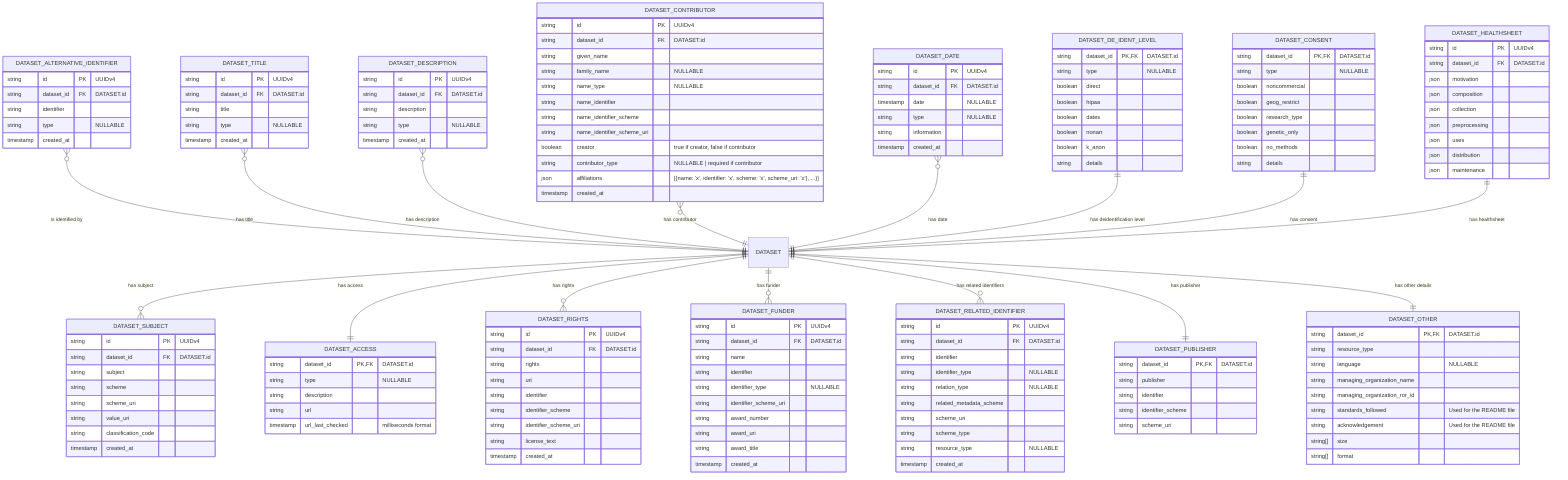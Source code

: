 erDiagram
      DATASET_ALTERNATIVE_IDENTIFIER {
        string id PK "UUIDv4"
        string dataset_id FK "DATASET.id"
        string identifier
        string type "NULLABLE"
        timestamp created_at
    }

    DATASET_TITLE {
        string id PK "UUIDv4"
        string dataset_id FK "DATASET.id"
        string title
        string type "NULLABLE"
        timestamp created_at
    }

    DATASET_CONTRIBUTOR {
        string id PK "UUIDv4"
        string dataset_id FK "DATASET.id"
        string given_name
        string family_name "NULLABLE"
        string name_type "NULLABLE"
        string name_identifier
        string name_identifier_scheme
        string name_identifier_scheme_uri
        boolean creator "true if creator, false if contributor"
        string contributor_type "NULLABLE | required if contributor"
        json affiliations "[{name: 'x', identifier: 'x', scheme: 'x', scheme_uri: 'x'}, ...}]"
        timestamp created_at
    }


    DATASET_DATE {
        string id PK "UUIDv4"
        string dataset_id FK "DATASET.id"
        timestamp date "NULLABLE"
        string type "NULLABLE"
        string information
        timestamp created_at
    }

    DATASET_DE_IDENT_LEVEL {
        string dataset_id PK,FK "DATASET.id"
        string type "NULLABLE"
        boolean direct
        boolean hipaa
        boolean dates
        boolean nonarr
        boolean k_anon
        string details
    }

    DATASET_CONSENT {
        string dataset_id PK,FK "DATASET.id"
        string type "NULLABLE"
        boolean noncommercial
        boolean geog_restrict
        boolean research_type
        boolean genetic_only
        boolean no_methods
        string details
    }

    DATASET_DESCRIPTION {
        string id PK "UUIDv4"
        string dataset_id FK "DATASET.id"
        string description
        string type "NULLABLE"
        timestamp created_at
    }

    DATASET_SUBJECT {
        string id PK "UUIDv4"
        string dataset_id FK "DATASET.id"
        string subject
        string scheme
        string scheme_uri
        string value_uri
        string classification_code
        timestamp created_at
    }

    DATASET_ACCESS {
        string dataset_id PK,FK "DATASET.id"
        string type "NULLABLE"
        string description
        string url
        timestamp url_last_checked "milliseconds format"
    }

    DATASET_RIGHTS {
        string id PK "UUIDv4"
        string dataset_id FK "DATASET.id"
        string rights
        string uri
        string identifier
        string identifier_scheme
        string identifier_scheme_uri
        string license_text
        timestamp created_at
    }

    DATASET_FUNDER {
        string id PK "UUIDv4"
        string dataset_id FK "DATASET.id"
        string name
        string identifier
        string identifier_type "NULLABLE"
        string identifier_scheme_uri
        string award_number
        string award_uri
        string award_title
        timestamp created_at
    }

    DATASET_PUBLISHER {
        string dataset_id PK,FK "DATASET.id"
        string publisher
        string identifier
        string identifier_scheme
        string scheme_uri
    }

     DATASET_OTHER {
        string dataset_id PK,FK "DATASET.id"
        string resource_type
        string language "NULLABLE"
        string managing_organization_name
        string managing_organization_ror_id
        string standards_followed "Used for the README file"
        string acknowledgement "Used for the README file"
        string[] size
        string[] format
    }

    DATASET_RELATED_IDENTIFIER {
        string id PK "UUIDv4"
        string dataset_id FK "DATASET.id"
        string identifier
        string identifier_type "NULLABLE"
        string relation_type "NULLABLE"
        string related_metadata_scheme
        string scheme_uri
        string scheme_type
        string resource_type "NULLABLE"
        timestamp created_at
    }

    DATASET_HEALTHSHEET {
        string id PK "UUIDv4"
        string dataset_id FK "DATASET.id"
        json motivation
        json composition
        json collection
        json preprocessing
        json uses
        json distribution
        json maintenance
    }

    DATASET_ALTERNATIVE_IDENTIFIER }o--|| DATASET : "is identified by"
    DATASET_TITLE }o--|| DATASET : "has title"
    DATASET_DESCRIPTION }o--|| DATASET : "has description"
    DATASET_CONTRIBUTOR }o--|| DATASET : "has contributor"
    DATASET_DATE }o--|| DATASET : "has date"
    DATASET_DE_IDENT_LEVEL ||--|| DATASET : "has deidentification level"
    DATASET_CONSENT ||--|| DATASET : "has consent"

    DATASET ||--o{ DATASET_SUBJECT : "has subject"
    DATASET ||--|| DATASET_ACCESS : "has access"
    DATASET ||--o{ DATASET_RIGHTS : "has rights"
    DATASET ||--o{ DATASET_FUNDER : "has funder"
    DATASET ||--o{ DATASET_RELATED_IDENTIFIER : "has related identifiers"
    DATASET ||--|| DATASET_PUBLISHER : "has publisher"
    DATASET ||--|| DATASET_OTHER : "has other details"

    DATASET_HEALTHSHEET ||--|| DATASET : "has healthsheet"